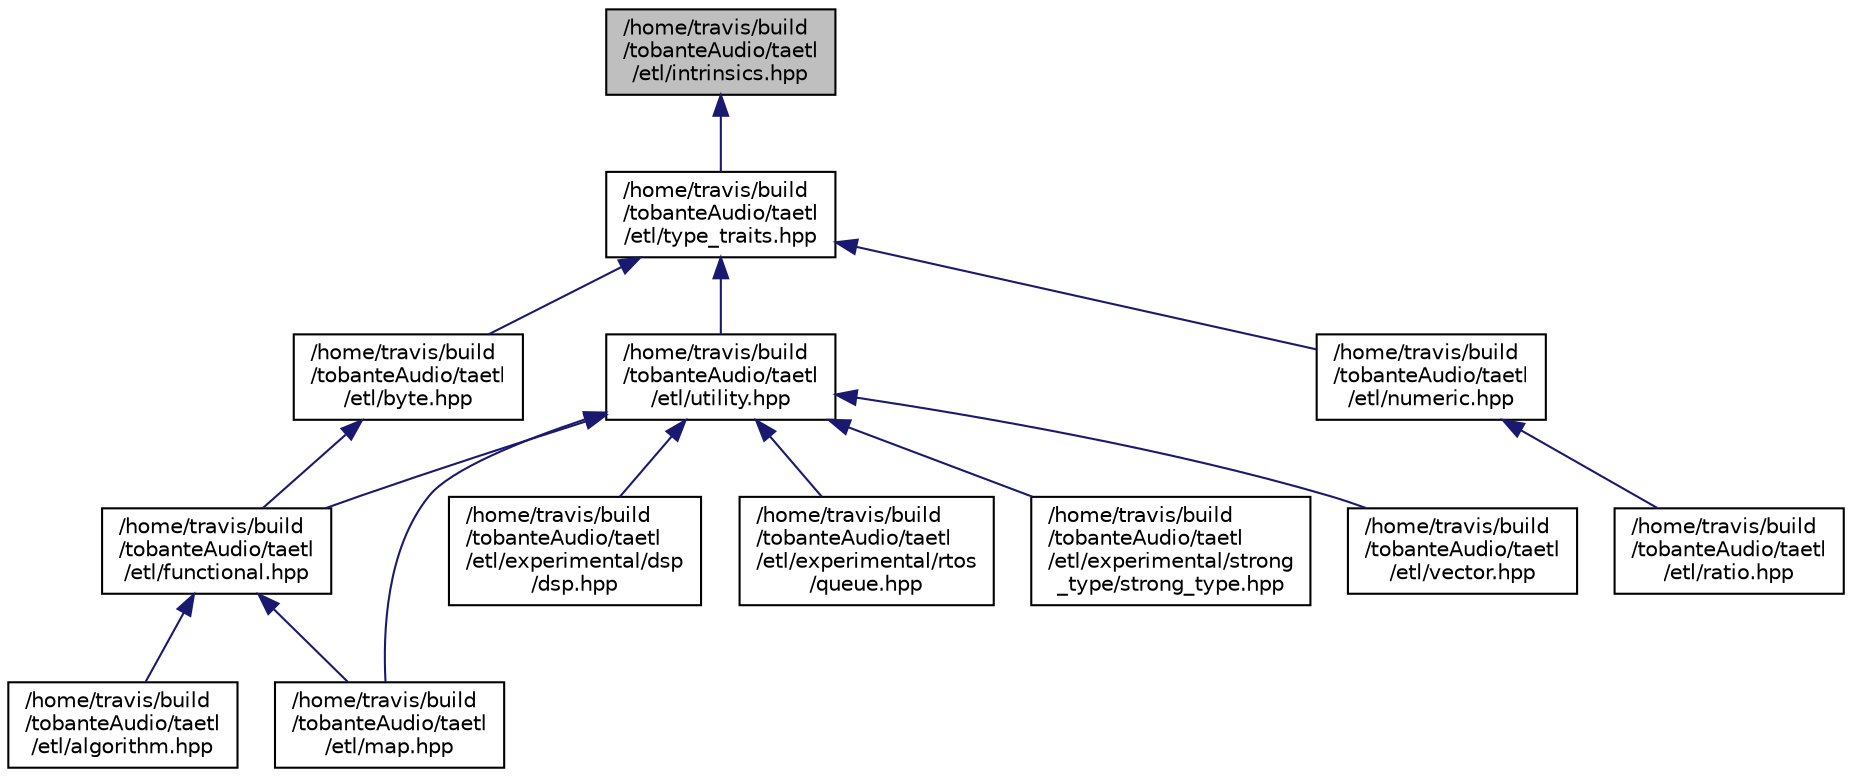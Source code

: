 digraph "/home/travis/build/tobanteAudio/taetl/etl/intrinsics.hpp"
{
  edge [fontname="Helvetica",fontsize="10",labelfontname="Helvetica",labelfontsize="10"];
  node [fontname="Helvetica",fontsize="10",shape=record];
  Node1 [label="/home/travis/build\l/tobanteAudio/taetl\l/etl/intrinsics.hpp",height=0.2,width=0.4,color="black", fillcolor="grey75", style="filled", fontcolor="black"];
  Node1 -> Node2 [dir="back",color="midnightblue",fontsize="10",style="solid",fontname="Helvetica"];
  Node2 [label="/home/travis/build\l/tobanteAudio/taetl\l/etl/type_traits.hpp",height=0.2,width=0.4,color="black", fillcolor="white", style="filled",URL="$type__traits_8hpp.html"];
  Node2 -> Node3 [dir="back",color="midnightblue",fontsize="10",style="solid",fontname="Helvetica"];
  Node3 [label="/home/travis/build\l/tobanteAudio/taetl\l/etl/byte.hpp",height=0.2,width=0.4,color="black", fillcolor="white", style="filled",URL="$byte_8hpp.html"];
  Node3 -> Node4 [dir="back",color="midnightblue",fontsize="10",style="solid",fontname="Helvetica"];
  Node4 [label="/home/travis/build\l/tobanteAudio/taetl\l/etl/functional.hpp",height=0.2,width=0.4,color="black", fillcolor="white", style="filled",URL="$functional_8hpp.html"];
  Node4 -> Node5 [dir="back",color="midnightblue",fontsize="10",style="solid",fontname="Helvetica"];
  Node5 [label="/home/travis/build\l/tobanteAudio/taetl\l/etl/algorithm.hpp",height=0.2,width=0.4,color="black", fillcolor="white", style="filled",URL="$algorithm_8hpp.html"];
  Node4 -> Node6 [dir="back",color="midnightblue",fontsize="10",style="solid",fontname="Helvetica"];
  Node6 [label="/home/travis/build\l/tobanteAudio/taetl\l/etl/map.hpp",height=0.2,width=0.4,color="black", fillcolor="white", style="filled",URL="$map_8hpp.html"];
  Node2 -> Node7 [dir="back",color="midnightblue",fontsize="10",style="solid",fontname="Helvetica"];
  Node7 [label="/home/travis/build\l/tobanteAudio/taetl\l/etl/utility.hpp",height=0.2,width=0.4,color="black", fillcolor="white", style="filled",URL="$utility_8hpp.html"];
  Node7 -> Node4 [dir="back",color="midnightblue",fontsize="10",style="solid",fontname="Helvetica"];
  Node7 -> Node8 [dir="back",color="midnightblue",fontsize="10",style="solid",fontname="Helvetica"];
  Node8 [label="/home/travis/build\l/tobanteAudio/taetl\l/etl/experimental/dsp\l/dsp.hpp",height=0.2,width=0.4,color="black", fillcolor="white", style="filled",URL="$dsp_8hpp.html"];
  Node7 -> Node9 [dir="back",color="midnightblue",fontsize="10",style="solid",fontname="Helvetica"];
  Node9 [label="/home/travis/build\l/tobanteAudio/taetl\l/etl/experimental/rtos\l/queue.hpp",height=0.2,width=0.4,color="black", fillcolor="white", style="filled",URL="$queue_8hpp.html"];
  Node7 -> Node10 [dir="back",color="midnightblue",fontsize="10",style="solid",fontname="Helvetica"];
  Node10 [label="/home/travis/build\l/tobanteAudio/taetl\l/etl/experimental/strong\l_type/strong_type.hpp",height=0.2,width=0.4,color="black", fillcolor="white", style="filled",URL="$strong__type_8hpp.html"];
  Node7 -> Node6 [dir="back",color="midnightblue",fontsize="10",style="solid",fontname="Helvetica"];
  Node7 -> Node11 [dir="back",color="midnightblue",fontsize="10",style="solid",fontname="Helvetica"];
  Node11 [label="/home/travis/build\l/tobanteAudio/taetl\l/etl/vector.hpp",height=0.2,width=0.4,color="black", fillcolor="white", style="filled",URL="$vector_8hpp.html"];
  Node2 -> Node12 [dir="back",color="midnightblue",fontsize="10",style="solid",fontname="Helvetica"];
  Node12 [label="/home/travis/build\l/tobanteAudio/taetl\l/etl/numeric.hpp",height=0.2,width=0.4,color="black", fillcolor="white", style="filled",URL="$numeric_8hpp.html"];
  Node12 -> Node13 [dir="back",color="midnightblue",fontsize="10",style="solid",fontname="Helvetica"];
  Node13 [label="/home/travis/build\l/tobanteAudio/taetl\l/etl/ratio.hpp",height=0.2,width=0.4,color="black", fillcolor="white", style="filled",URL="$ratio_8hpp.html"];
}
